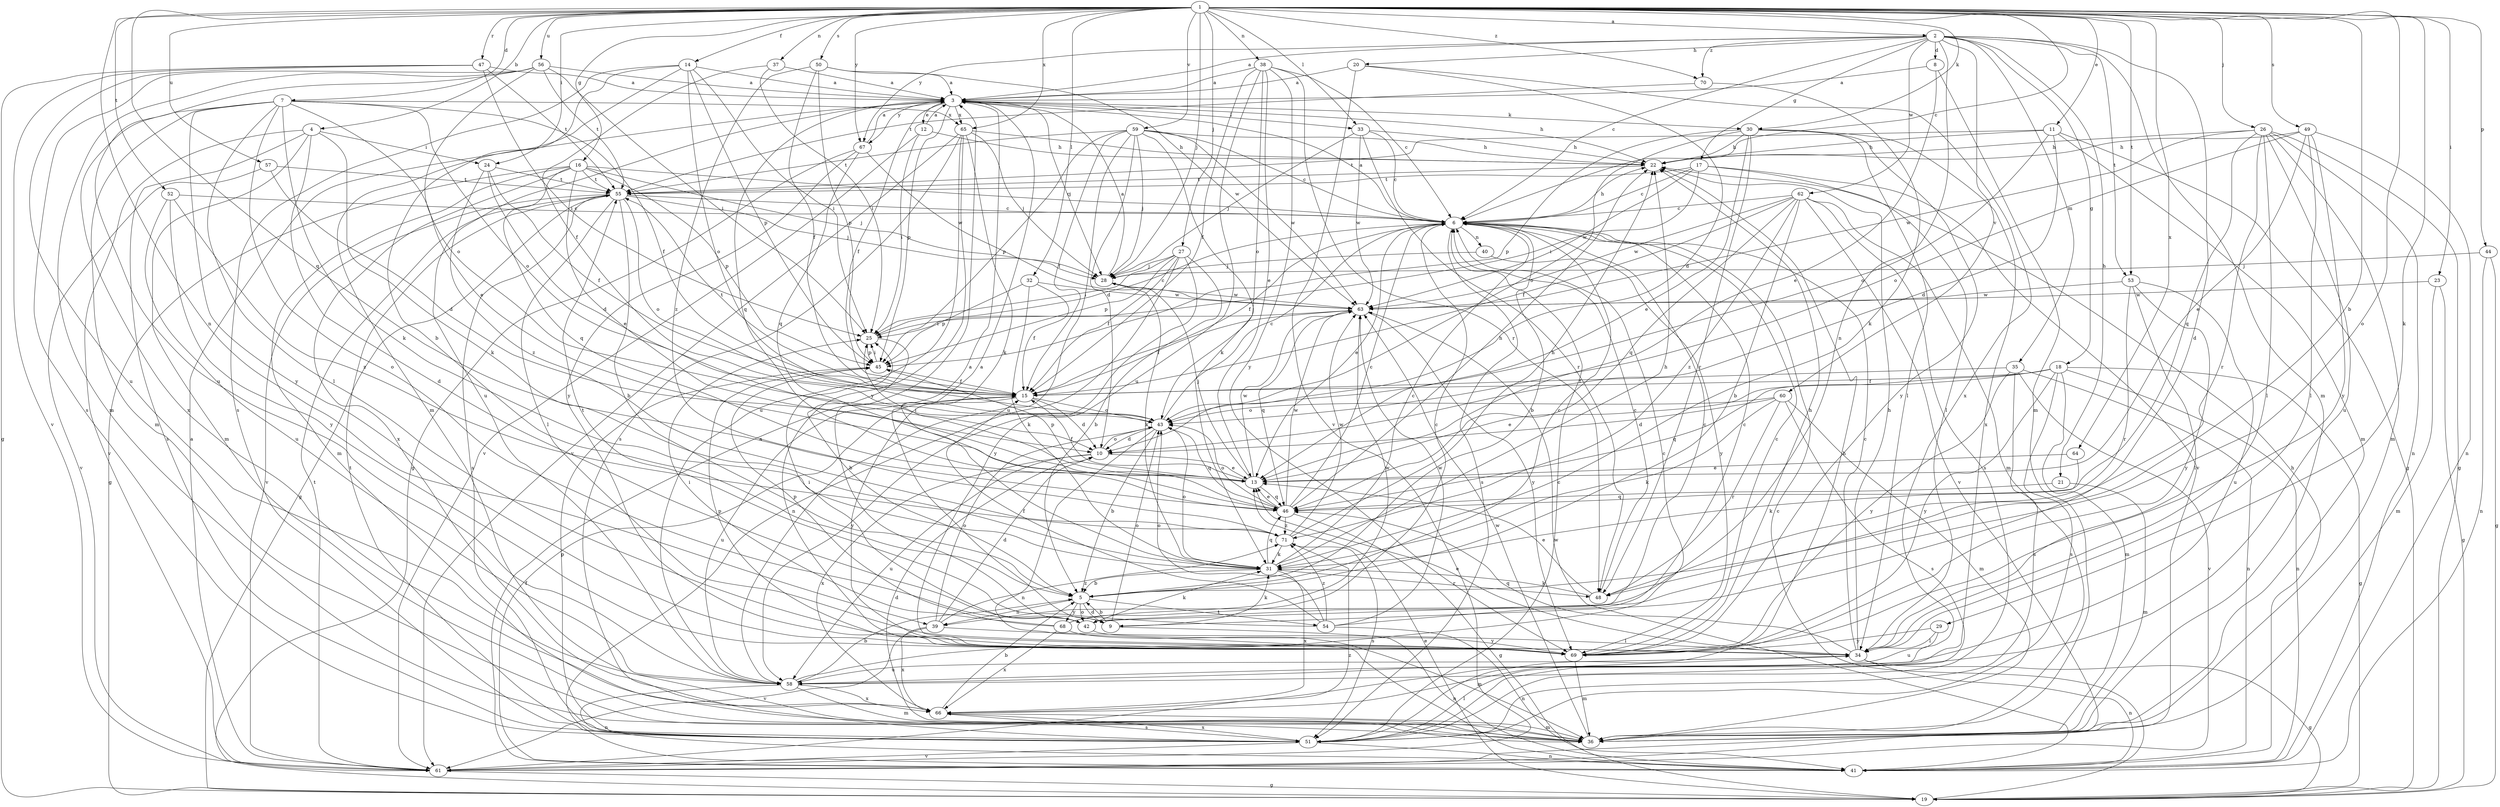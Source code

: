 strict digraph  {
	1 -> 2 [label=a];
	2 -> 3 [label=a];
	6 -> 3 [label=a];
	8 -> 3 [label=a];
	9 -> 3 [label=a];
	12 -> 3 [label=a];
	14 -> 3 [label=a];
	20 -> 3 [label=a];
	28 -> 3 [label=a];
	37 -> 3 [label=a];
	38 -> 3 [label=a];
	41 -> 3 [label=a];
	42 -> 3 [label=a];
	47 -> 3 [label=a];
	50 -> 3 [label=a];
	56 -> 3 [label=a];
	61 -> 3 [label=a];
	67 -> 3 [label=a];
	1 -> 4 [label=b];
	1 -> 5 [label=b];
	6 -> 5 [label=b];
	9 -> 5 [label=b];
	14 -> 5 [label=b];
	25 -> 5 [label=b];
	27 -> 5 [label=b];
	31 -> 5 [label=b];
	43 -> 5 [label=b];
	55 -> 5 [label=b];
	58 -> 5 [label=b];
	62 -> 5 [label=b];
	66 -> 5 [label=b];
	1 -> 6 [label=c];
	2 -> 6 [label=c];
	5 -> 6 [label=c];
	16 -> 6 [label=c];
	17 -> 6 [label=c];
	19 -> 6 [label=c];
	25 -> 6 [label=c];
	31 -> 6 [label=c];
	33 -> 6 [label=c];
	34 -> 6 [label=c];
	38 -> 6 [label=c];
	42 -> 6 [label=c];
	43 -> 6 [label=c];
	46 -> 6 [label=c];
	48 -> 6 [label=c];
	51 -> 6 [label=c];
	52 -> 6 [label=c];
	54 -> 6 [label=c];
	55 -> 6 [label=c];
	58 -> 6 [label=c];
	59 -> 6 [label=c];
	62 -> 6 [label=c];
	68 -> 6 [label=c];
	69 -> 6 [label=c];
	1 -> 7 [label=d];
	2 -> 8 [label=d];
	2 -> 9 [label=d];
	4 -> 9 [label=d];
	5 -> 9 [label=d];
	11 -> 10 [label=d];
	15 -> 10 [label=d];
	20 -> 10 [label=d];
	24 -> 10 [label=d];
	36 -> 10 [label=d];
	39 -> 10 [label=d];
	43 -> 10 [label=d];
	57 -> 10 [label=d];
	59 -> 10 [label=d];
	60 -> 10 [label=d];
	1 -> 11 [label=e];
	3 -> 12 [label=e];
	6 -> 13 [label=e];
	7 -> 13 [label=e];
	8 -> 13 [label=e];
	10 -> 13 [label=e];
	16 -> 13 [label=e];
	18 -> 13 [label=e];
	19 -> 13 [label=e];
	30 -> 13 [label=e];
	34 -> 13 [label=e];
	38 -> 13 [label=e];
	46 -> 13 [label=e];
	48 -> 13 [label=e];
	49 -> 13 [label=e];
	64 -> 13 [label=e];
	1 -> 14 [label=f];
	3 -> 15 [label=f];
	6 -> 15 [label=f];
	7 -> 15 [label=f];
	13 -> 15 [label=f];
	18 -> 15 [label=f];
	24 -> 15 [label=f];
	27 -> 15 [label=f];
	32 -> 15 [label=f];
	35 -> 15 [label=f];
	37 -> 15 [label=f];
	38 -> 15 [label=f];
	41 -> 15 [label=f];
	45 -> 15 [label=f];
	50 -> 15 [label=f];
	54 -> 15 [label=f];
	59 -> 15 [label=f];
	62 -> 15 [label=f];
	63 -> 15 [label=f];
	1 -> 16 [label=g];
	2 -> 17 [label=g];
	2 -> 18 [label=g];
	11 -> 19 [label=g];
	16 -> 19 [label=g];
	18 -> 19 [label=g];
	23 -> 19 [label=g];
	26 -> 19 [label=g];
	34 -> 19 [label=g];
	44 -> 19 [label=g];
	46 -> 19 [label=g];
	47 -> 19 [label=g];
	55 -> 19 [label=g];
	61 -> 19 [label=g];
	67 -> 19 [label=g];
	2 -> 20 [label=h];
	2 -> 21 [label=h];
	3 -> 22 [label=h];
	6 -> 22 [label=h];
	11 -> 22 [label=h];
	12 -> 22 [label=h];
	26 -> 22 [label=h];
	30 -> 22 [label=h];
	31 -> 22 [label=h];
	33 -> 22 [label=h];
	34 -> 22 [label=h];
	41 -> 22 [label=h];
	46 -> 22 [label=h];
	49 -> 22 [label=h];
	51 -> 22 [label=h];
	59 -> 22 [label=h];
	65 -> 22 [label=h];
	69 -> 22 [label=h];
	71 -> 22 [label=h];
	1 -> 23 [label=i];
	1 -> 24 [label=i];
	4 -> 24 [label=i];
	12 -> 25 [label=i];
	13 -> 25 [label=i];
	14 -> 25 [label=i];
	17 -> 25 [label=i];
	27 -> 25 [label=i];
	37 -> 25 [label=i];
	42 -> 25 [label=i];
	45 -> 25 [label=i];
	47 -> 25 [label=i];
	56 -> 25 [label=i];
	63 -> 25 [label=i];
	68 -> 25 [label=i];
	1 -> 26 [label=j];
	1 -> 27 [label=j];
	1 -> 28 [label=j];
	3 -> 28 [label=j];
	13 -> 28 [label=j];
	16 -> 28 [label=j];
	27 -> 28 [label=j];
	33 -> 28 [label=j];
	40 -> 28 [label=j];
	44 -> 28 [label=j];
	55 -> 28 [label=j];
	59 -> 28 [label=j];
	65 -> 28 [label=j];
	1 -> 29 [label=k];
	1 -> 30 [label=k];
	3 -> 30 [label=k];
	4 -> 31 [label=k];
	7 -> 31 [label=k];
	9 -> 31 [label=k];
	28 -> 31 [label=k];
	32 -> 31 [label=k];
	42 -> 31 [label=k];
	48 -> 31 [label=k];
	59 -> 31 [label=k];
	60 -> 31 [label=k];
	64 -> 31 [label=k];
	65 -> 31 [label=k];
	70 -> 31 [label=k];
	71 -> 31 [label=k];
	1 -> 32 [label=l];
	1 -> 33 [label=l];
	3 -> 33 [label=l];
	7 -> 34 [label=l];
	17 -> 34 [label=l];
	26 -> 34 [label=l];
	29 -> 34 [label=l];
	30 -> 34 [label=l];
	39 -> 34 [label=l];
	49 -> 34 [label=l];
	51 -> 34 [label=l];
	53 -> 34 [label=l];
	55 -> 34 [label=l];
	2 -> 35 [label=m];
	2 -> 36 [label=m];
	4 -> 36 [label=m];
	7 -> 36 [label=m];
	8 -> 36 [label=m];
	11 -> 36 [label=m];
	14 -> 36 [label=m];
	16 -> 36 [label=m];
	18 -> 36 [label=m];
	21 -> 36 [label=m];
	23 -> 36 [label=m];
	26 -> 36 [label=m];
	56 -> 36 [label=m];
	58 -> 36 [label=m];
	60 -> 36 [label=m];
	62 -> 36 [label=m];
	66 -> 36 [label=m];
	68 -> 36 [label=m];
	69 -> 36 [label=m];
	1 -> 37 [label=n];
	1 -> 38 [label=n];
	1 -> 39 [label=n];
	2 -> 39 [label=n];
	5 -> 39 [label=n];
	6 -> 40 [label=n];
	9 -> 41 [label=n];
	18 -> 41 [label=n];
	26 -> 41 [label=n];
	27 -> 41 [label=n];
	34 -> 41 [label=n];
	35 -> 41 [label=n];
	43 -> 41 [label=n];
	44 -> 41 [label=n];
	49 -> 41 [label=n];
	51 -> 41 [label=n];
	54 -> 41 [label=n];
	58 -> 41 [label=n];
	1 -> 42 [label=o];
	5 -> 42 [label=o];
	7 -> 42 [label=o];
	7 -> 43 [label=o];
	9 -> 43 [label=o];
	10 -> 43 [label=o];
	11 -> 43 [label=o];
	14 -> 43 [label=o];
	15 -> 43 [label=o];
	30 -> 43 [label=o];
	31 -> 43 [label=o];
	38 -> 43 [label=o];
	39 -> 43 [label=o];
	46 -> 43 [label=o];
	49 -> 43 [label=o];
	54 -> 43 [label=o];
	55 -> 43 [label=o];
	56 -> 43 [label=o];
	60 -> 43 [label=o];
	1 -> 44 [label=p];
	3 -> 45 [label=p];
	13 -> 45 [label=p];
	14 -> 45 [label=p];
	16 -> 45 [label=p];
	25 -> 45 [label=p];
	27 -> 45 [label=p];
	30 -> 45 [label=p];
	32 -> 45 [label=p];
	50 -> 45 [label=p];
	51 -> 45 [label=p];
	59 -> 45 [label=p];
	68 -> 45 [label=p];
	69 -> 45 [label=p];
	1 -> 46 [label=q];
	3 -> 46 [label=q];
	13 -> 46 [label=q];
	16 -> 46 [label=q];
	18 -> 46 [label=q];
	21 -> 46 [label=q];
	26 -> 46 [label=q];
	31 -> 46 [label=q];
	34 -> 46 [label=q];
	43 -> 46 [label=q];
	62 -> 46 [label=q];
	63 -> 46 [label=q];
	67 -> 46 [label=q];
	1 -> 47 [label=r];
	26 -> 48 [label=r];
	30 -> 48 [label=r];
	31 -> 48 [label=r];
	33 -> 48 [label=r];
	38 -> 48 [label=r];
	53 -> 48 [label=r];
	60 -> 48 [label=r];
	1 -> 49 [label=s];
	1 -> 50 [label=s];
	4 -> 51 [label=s];
	6 -> 51 [label=s];
	14 -> 51 [label=s];
	18 -> 51 [label=s];
	35 -> 51 [label=s];
	55 -> 51 [label=s];
	56 -> 51 [label=s];
	60 -> 51 [label=s];
	62 -> 51 [label=s];
	65 -> 51 [label=s];
	66 -> 51 [label=s];
	71 -> 51 [label=s];
	1 -> 52 [label=t];
	1 -> 53 [label=t];
	2 -> 53 [label=t];
	5 -> 54 [label=t];
	11 -> 55 [label=t];
	15 -> 55 [label=t];
	16 -> 55 [label=t];
	17 -> 55 [label=t];
	22 -> 55 [label=t];
	24 -> 55 [label=t];
	47 -> 55 [label=t];
	51 -> 55 [label=t];
	54 -> 55 [label=t];
	56 -> 55 [label=t];
	57 -> 55 [label=t];
	59 -> 55 [label=t];
	61 -> 55 [label=t];
	70 -> 55 [label=t];
	1 -> 56 [label=u];
	1 -> 57 [label=u];
	3 -> 58 [label=u];
	10 -> 58 [label=u];
	15 -> 58 [label=u];
	26 -> 58 [label=u];
	29 -> 58 [label=u];
	34 -> 58 [label=u];
	38 -> 58 [label=u];
	47 -> 58 [label=u];
	52 -> 58 [label=u];
	53 -> 58 [label=u];
	56 -> 58 [label=u];
	59 -> 58 [label=u];
	65 -> 58 [label=u];
	1 -> 59 [label=v];
	2 -> 60 [label=v];
	4 -> 61 [label=v];
	12 -> 61 [label=v];
	17 -> 61 [label=v];
	20 -> 61 [label=v];
	35 -> 61 [label=v];
	39 -> 61 [label=v];
	47 -> 61 [label=v];
	51 -> 61 [label=v];
	55 -> 61 [label=v];
	57 -> 61 [label=v];
	62 -> 61 [label=v];
	65 -> 61 [label=v];
	2 -> 62 [label=w];
	13 -> 63 [label=w];
	17 -> 63 [label=w];
	23 -> 63 [label=w];
	26 -> 63 [label=w];
	28 -> 63 [label=w];
	32 -> 63 [label=w];
	33 -> 63 [label=w];
	36 -> 63 [label=w];
	41 -> 63 [label=w];
	46 -> 63 [label=w];
	50 -> 63 [label=w];
	53 -> 63 [label=w];
	54 -> 63 [label=w];
	59 -> 63 [label=w];
	62 -> 63 [label=w];
	67 -> 63 [label=w];
	68 -> 63 [label=w];
	71 -> 63 [label=w];
	1 -> 64 [label=x];
	1 -> 65 [label=x];
	3 -> 65 [label=x];
	7 -> 65 [label=x];
	7 -> 66 [label=x];
	10 -> 66 [label=x];
	16 -> 66 [label=x];
	20 -> 66 [label=x];
	30 -> 66 [label=x];
	31 -> 66 [label=x];
	39 -> 66 [label=x];
	51 -> 66 [label=x];
	58 -> 66 [label=x];
	68 -> 66 [label=x];
	1 -> 67 [label=y];
	2 -> 67 [label=y];
	3 -> 67 [label=y];
	5 -> 68 [label=y];
	7 -> 69 [label=y];
	15 -> 69 [label=y];
	18 -> 69 [label=y];
	27 -> 69 [label=y];
	29 -> 69 [label=y];
	30 -> 69 [label=y];
	35 -> 69 [label=y];
	38 -> 69 [label=y];
	40 -> 69 [label=y];
	42 -> 69 [label=y];
	49 -> 69 [label=y];
	52 -> 69 [label=y];
	53 -> 69 [label=y];
	63 -> 69 [label=y];
	65 -> 69 [label=y];
	67 -> 69 [label=y];
	1 -> 70 [label=z];
	2 -> 70 [label=z];
	24 -> 71 [label=z];
	39 -> 71 [label=z];
	46 -> 71 [label=z];
	50 -> 71 [label=z];
	52 -> 71 [label=z];
	54 -> 71 [label=z];
	61 -> 71 [label=z];
	62 -> 71 [label=z];
}
